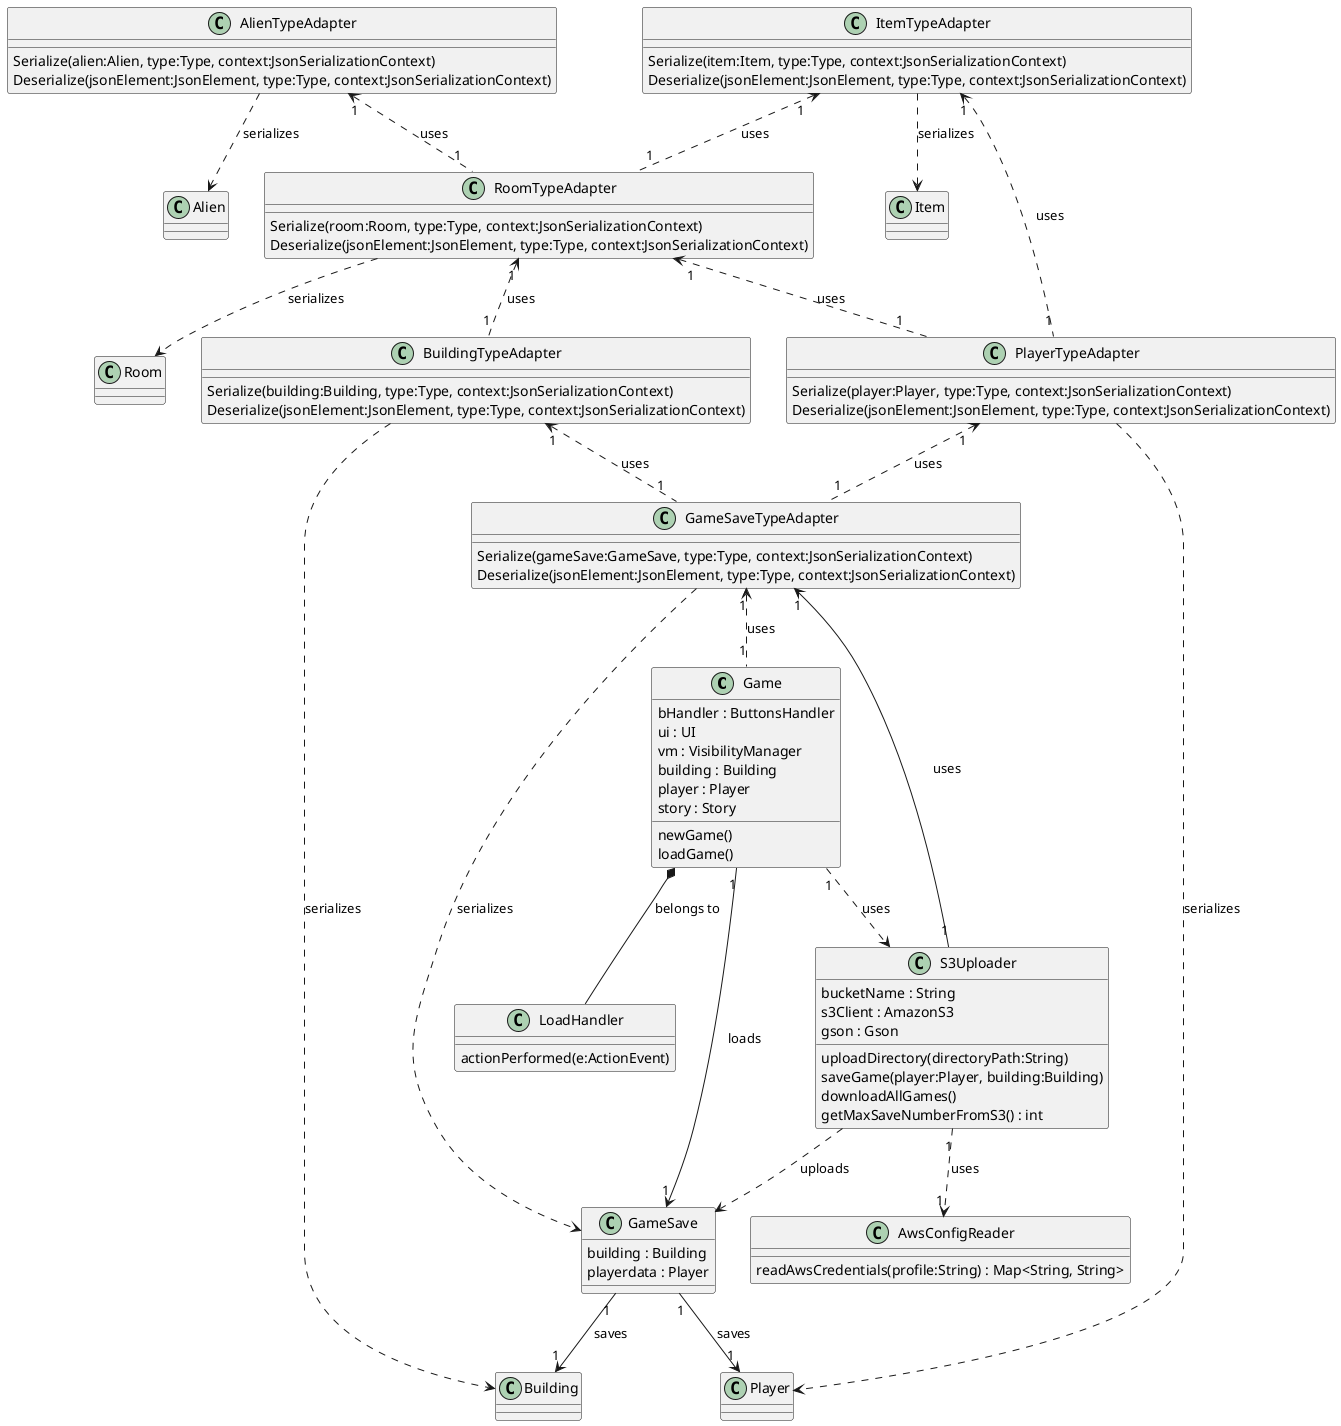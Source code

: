 @startuml
'https://plantuml.com/class-diagram

class Game {
    bHandler : ButtonsHandler
    ui : UI
    vm : VisibilityManager
    building : Building
    player : Player
    story : Story
    newGame()
    loadGame()
}

class LoadHandler {
    actionPerformed(e:ActionEvent)
}

class AlienTypeAdapter {
    Serialize(alien:Alien, type:Type, context:JsonSerializationContext)
    Deserialize(jsonElement:JsonElement, type:Type, context:JsonSerializationContext)
}

class BuildingTypeAdapter {
    Serialize(building:Building, type:Type, context:JsonSerializationContext)
    Deserialize(jsonElement:JsonElement, type:Type, context:JsonSerializationContext)
}

class GameSaveTypeAdapter {
    Serialize(gameSave:GameSave, type:Type, context:JsonSerializationContext)
    Deserialize(jsonElement:JsonElement, type:Type, context:JsonSerializationContext)
}

class ItemTypeAdapter {
    Serialize(item:Item, type:Type, context:JsonSerializationContext)
    Deserialize(jsonElement:JsonElement, type:Type, context:JsonSerializationContext)
}

class PlayerTypeAdapter {
    Serialize(player:Player, type:Type, context:JsonSerializationContext)
    Deserialize(jsonElement:JsonElement, type:Type, context:JsonSerializationContext)
}

class RoomTypeAdapter {
    Serialize(room:Room, type:Type, context:JsonSerializationContext)
    Deserialize(jsonElement:JsonElement, type:Type, context:JsonSerializationContext)
}

class AwsConfigReader {
    readAwsCredentials(profile:String) : Map<String, String>
}

class GameSave {
    building : Building
    playerdata : Player
}

class S3Uploader {
    bucketName : String
    s3Client : AmazonS3
    gson : Gson
    uploadDirectory(directoryPath:String)
    saveGame(player:Player, building:Building)
    downloadAllGames()
    getMaxSaveNumberFromS3() : int
}

S3Uploader"1" ..> "1"AwsConfigReader : uses
S3Uploader ..> GameSave : uploads
GameSave"1" --> "1"Building : saves
GameSave"1" --> "1"Player : saves

Game *-- LoadHandler : belongs to
Game"1" --> "1"GameSave : loads
Game"1" ..> S3Uploader : uses

AlienTypeAdapter"1" <.. "1"RoomTypeAdapter : uses
RoomTypeAdapter"1" <.. "1"BuildingTypeAdapter : uses
RoomTypeAdapter"1" <.. "1"PlayerTypeAdapter : uses
ItemTypeAdapter"1" <.. "1"RoomTypeAdapter :uses
ItemTypeAdapter"1" <.. "1"PlayerTypeAdapter : uses
PlayerTypeAdapter"1" <.. "1"GameSaveTypeAdapter : uses
BuildingTypeAdapter"1" <.. "1"GameSaveTypeAdapter : uses
GameSaveTypeAdapter"1" <.. "1"Game : uses
GameSaveTypeAdapter"1" <-- "1"S3Uploader : uses

AlienTypeAdapter ..> Alien : serializes
RoomTypeAdapter ..> Room : serializes
ItemTypeAdapter ..> Item : serializes
PlayerTypeAdapter ..> Player : serializes
BuildingTypeAdapter ..> Building : serializes
GameSaveTypeAdapter ..> GameSave : serializes

@enduml